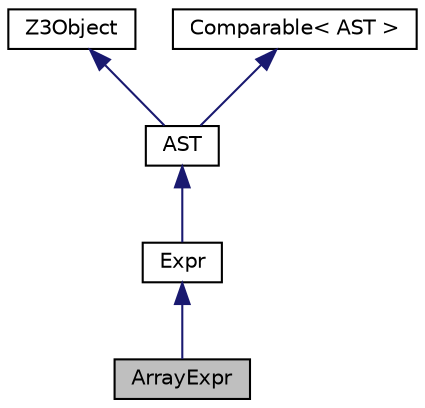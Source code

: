digraph "ArrayExpr"
{
  edge [fontname="Helvetica",fontsize="10",labelfontname="Helvetica",labelfontsize="10"];
  node [fontname="Helvetica",fontsize="10",shape=record];
  Node1 [label="ArrayExpr",height=0.2,width=0.4,color="black", fillcolor="grey75", style="filled", fontcolor="black"];
  Node2 -> Node1 [dir="back",color="midnightblue",fontsize="10",style="solid",fontname="Helvetica"];
  Node2 [label="Expr",height=0.2,width=0.4,color="black", fillcolor="white", style="filled",URL="$classcom_1_1microsoft_1_1z3_1_1_expr.html"];
  Node3 -> Node2 [dir="back",color="midnightblue",fontsize="10",style="solid",fontname="Helvetica"];
  Node3 [label="AST",height=0.2,width=0.4,color="black", fillcolor="white", style="filled",URL="$classcom_1_1microsoft_1_1z3_1_1_a_s_t.html"];
  Node4 -> Node3 [dir="back",color="midnightblue",fontsize="10",style="solid",fontname="Helvetica"];
  Node4 [label="Z3Object",height=0.2,width=0.4,color="black", fillcolor="white", style="filled",URL="$classcom_1_1microsoft_1_1z3_1_1_z3_object.html"];
  Node5 -> Node3 [dir="back",color="midnightblue",fontsize="10",style="solid",fontname="Helvetica"];
  Node5 [label="Comparable\< AST \>",height=0.2,width=0.4,color="black", fillcolor="white", style="filled",URL="$class_comparable.html"];
}
